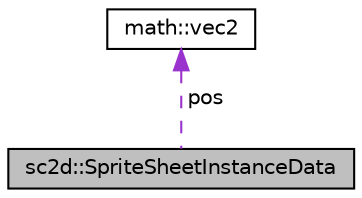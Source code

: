 digraph "sc2d::SpriteSheetInstanceData"
{
  edge [fontname="Helvetica",fontsize="10",labelfontname="Helvetica",labelfontsize="10"];
  node [fontname="Helvetica",fontsize="10",shape=record];
  Node1 [label="sc2d::SpriteSheetInstanceData",height=0.2,width=0.4,color="black", fillcolor="grey75", style="filled", fontcolor="black"];
  Node2 -> Node1 [dir="back",color="darkorchid3",fontsize="10",style="dashed",label=" pos" ,fontname="Helvetica"];
  Node2 [label="math::vec2",height=0.2,width=0.4,color="black", fillcolor="white", style="filled",URL="$structmath_1_1vec2.html",tooltip="Two dimensional vector. "];
}
